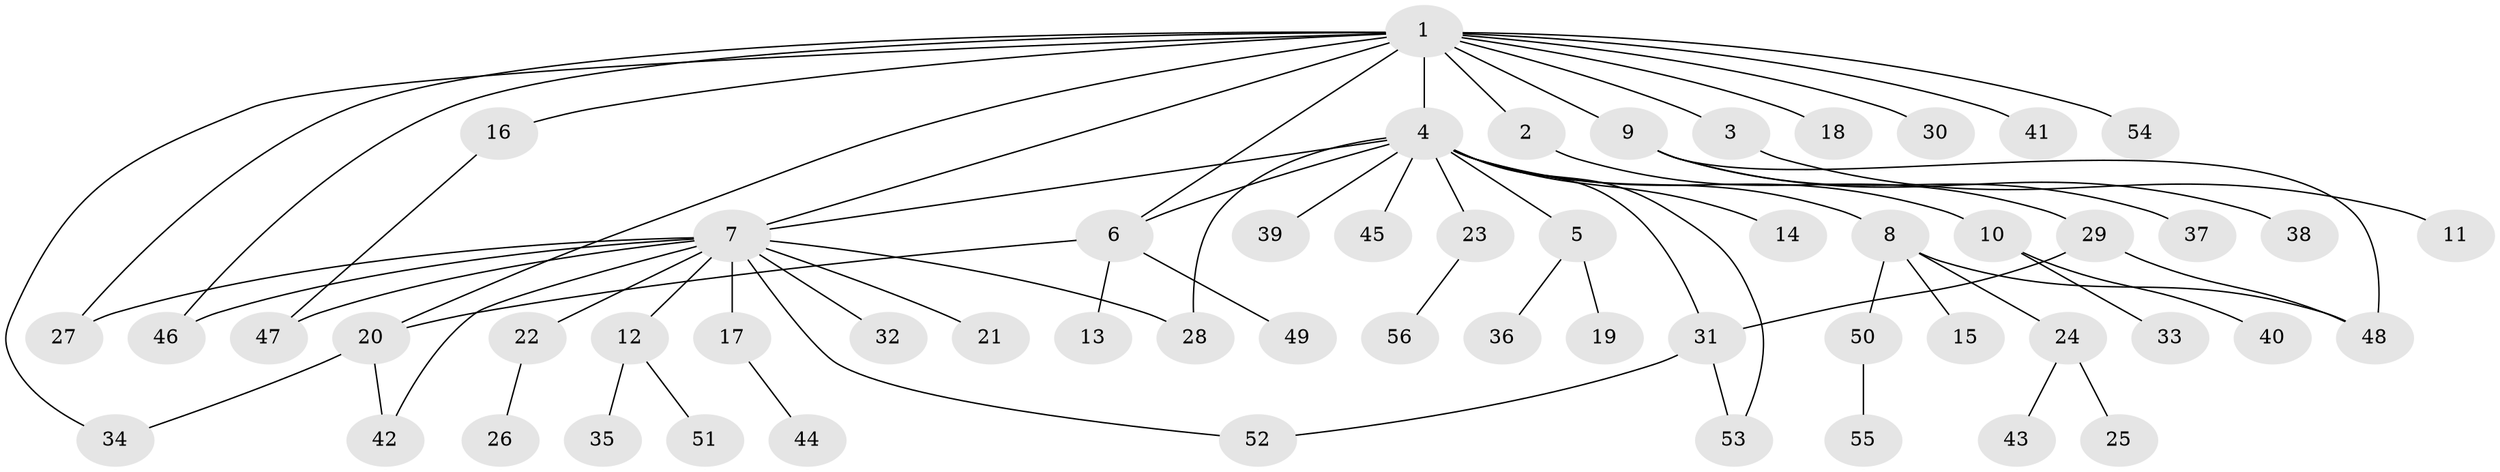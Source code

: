 // coarse degree distribution, {14: 0.02631578947368421, 3: 0.05263157894736842, 1: 0.5526315789473685, 12: 0.05263157894736842, 2: 0.21052631578947367, 4: 0.05263157894736842, 6: 0.02631578947368421, 5: 0.02631578947368421}
// Generated by graph-tools (version 1.1) at 2025/41/03/06/25 10:41:48]
// undirected, 56 vertices, 69 edges
graph export_dot {
graph [start="1"]
  node [color=gray90,style=filled];
  1;
  2;
  3;
  4;
  5;
  6;
  7;
  8;
  9;
  10;
  11;
  12;
  13;
  14;
  15;
  16;
  17;
  18;
  19;
  20;
  21;
  22;
  23;
  24;
  25;
  26;
  27;
  28;
  29;
  30;
  31;
  32;
  33;
  34;
  35;
  36;
  37;
  38;
  39;
  40;
  41;
  42;
  43;
  44;
  45;
  46;
  47;
  48;
  49;
  50;
  51;
  52;
  53;
  54;
  55;
  56;
  1 -- 2;
  1 -- 3;
  1 -- 4;
  1 -- 6;
  1 -- 7;
  1 -- 9;
  1 -- 16;
  1 -- 18;
  1 -- 20;
  1 -- 27;
  1 -- 30;
  1 -- 34;
  1 -- 41;
  1 -- 46;
  1 -- 54;
  2 -- 29;
  3 -- 11;
  4 -- 5;
  4 -- 6;
  4 -- 7;
  4 -- 8;
  4 -- 10;
  4 -- 14;
  4 -- 23;
  4 -- 28;
  4 -- 31;
  4 -- 39;
  4 -- 45;
  4 -- 53;
  5 -- 19;
  5 -- 36;
  6 -- 13;
  6 -- 20;
  6 -- 49;
  7 -- 12;
  7 -- 17;
  7 -- 21;
  7 -- 22;
  7 -- 27;
  7 -- 28;
  7 -- 32;
  7 -- 42;
  7 -- 46;
  7 -- 47;
  7 -- 52;
  8 -- 15;
  8 -- 24;
  8 -- 48;
  8 -- 50;
  9 -- 37;
  9 -- 38;
  9 -- 48;
  10 -- 33;
  10 -- 40;
  12 -- 35;
  12 -- 51;
  16 -- 47;
  17 -- 44;
  20 -- 34;
  20 -- 42;
  22 -- 26;
  23 -- 56;
  24 -- 25;
  24 -- 43;
  29 -- 31;
  29 -- 48;
  31 -- 52;
  31 -- 53;
  50 -- 55;
}

